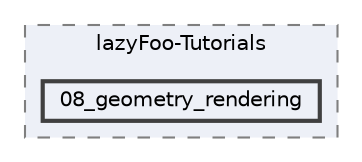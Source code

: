 digraph "E:/Code/Skola/Su/CProg/CProg-Project/_exempelfiler/lazyFoo-Tutorials/08_geometry_rendering"
{
 // LATEX_PDF_SIZE
  bgcolor="transparent";
  edge [fontname=Helvetica,fontsize=10,labelfontname=Helvetica,labelfontsize=10];
  node [fontname=Helvetica,fontsize=10,shape=box,height=0.2,width=0.4];
  compound=true
  subgraph clusterdir_99f6152f25f1d9fb46b0d77920bb39d7 {
    graph [ bgcolor="#edf0f7", pencolor="grey50", label="lazyFoo-Tutorials", fontname=Helvetica,fontsize=10 style="filled,dashed", URL="dir_99f6152f25f1d9fb46b0d77920bb39d7.html",tooltip=""]
  dir_62e4e0430db4f64412c1ba93dca70442 [label="08_geometry_rendering", fillcolor="#edf0f7", color="grey25", style="filled,bold", URL="dir_62e4e0430db4f64412c1ba93dca70442.html",tooltip=""];
  }
}
